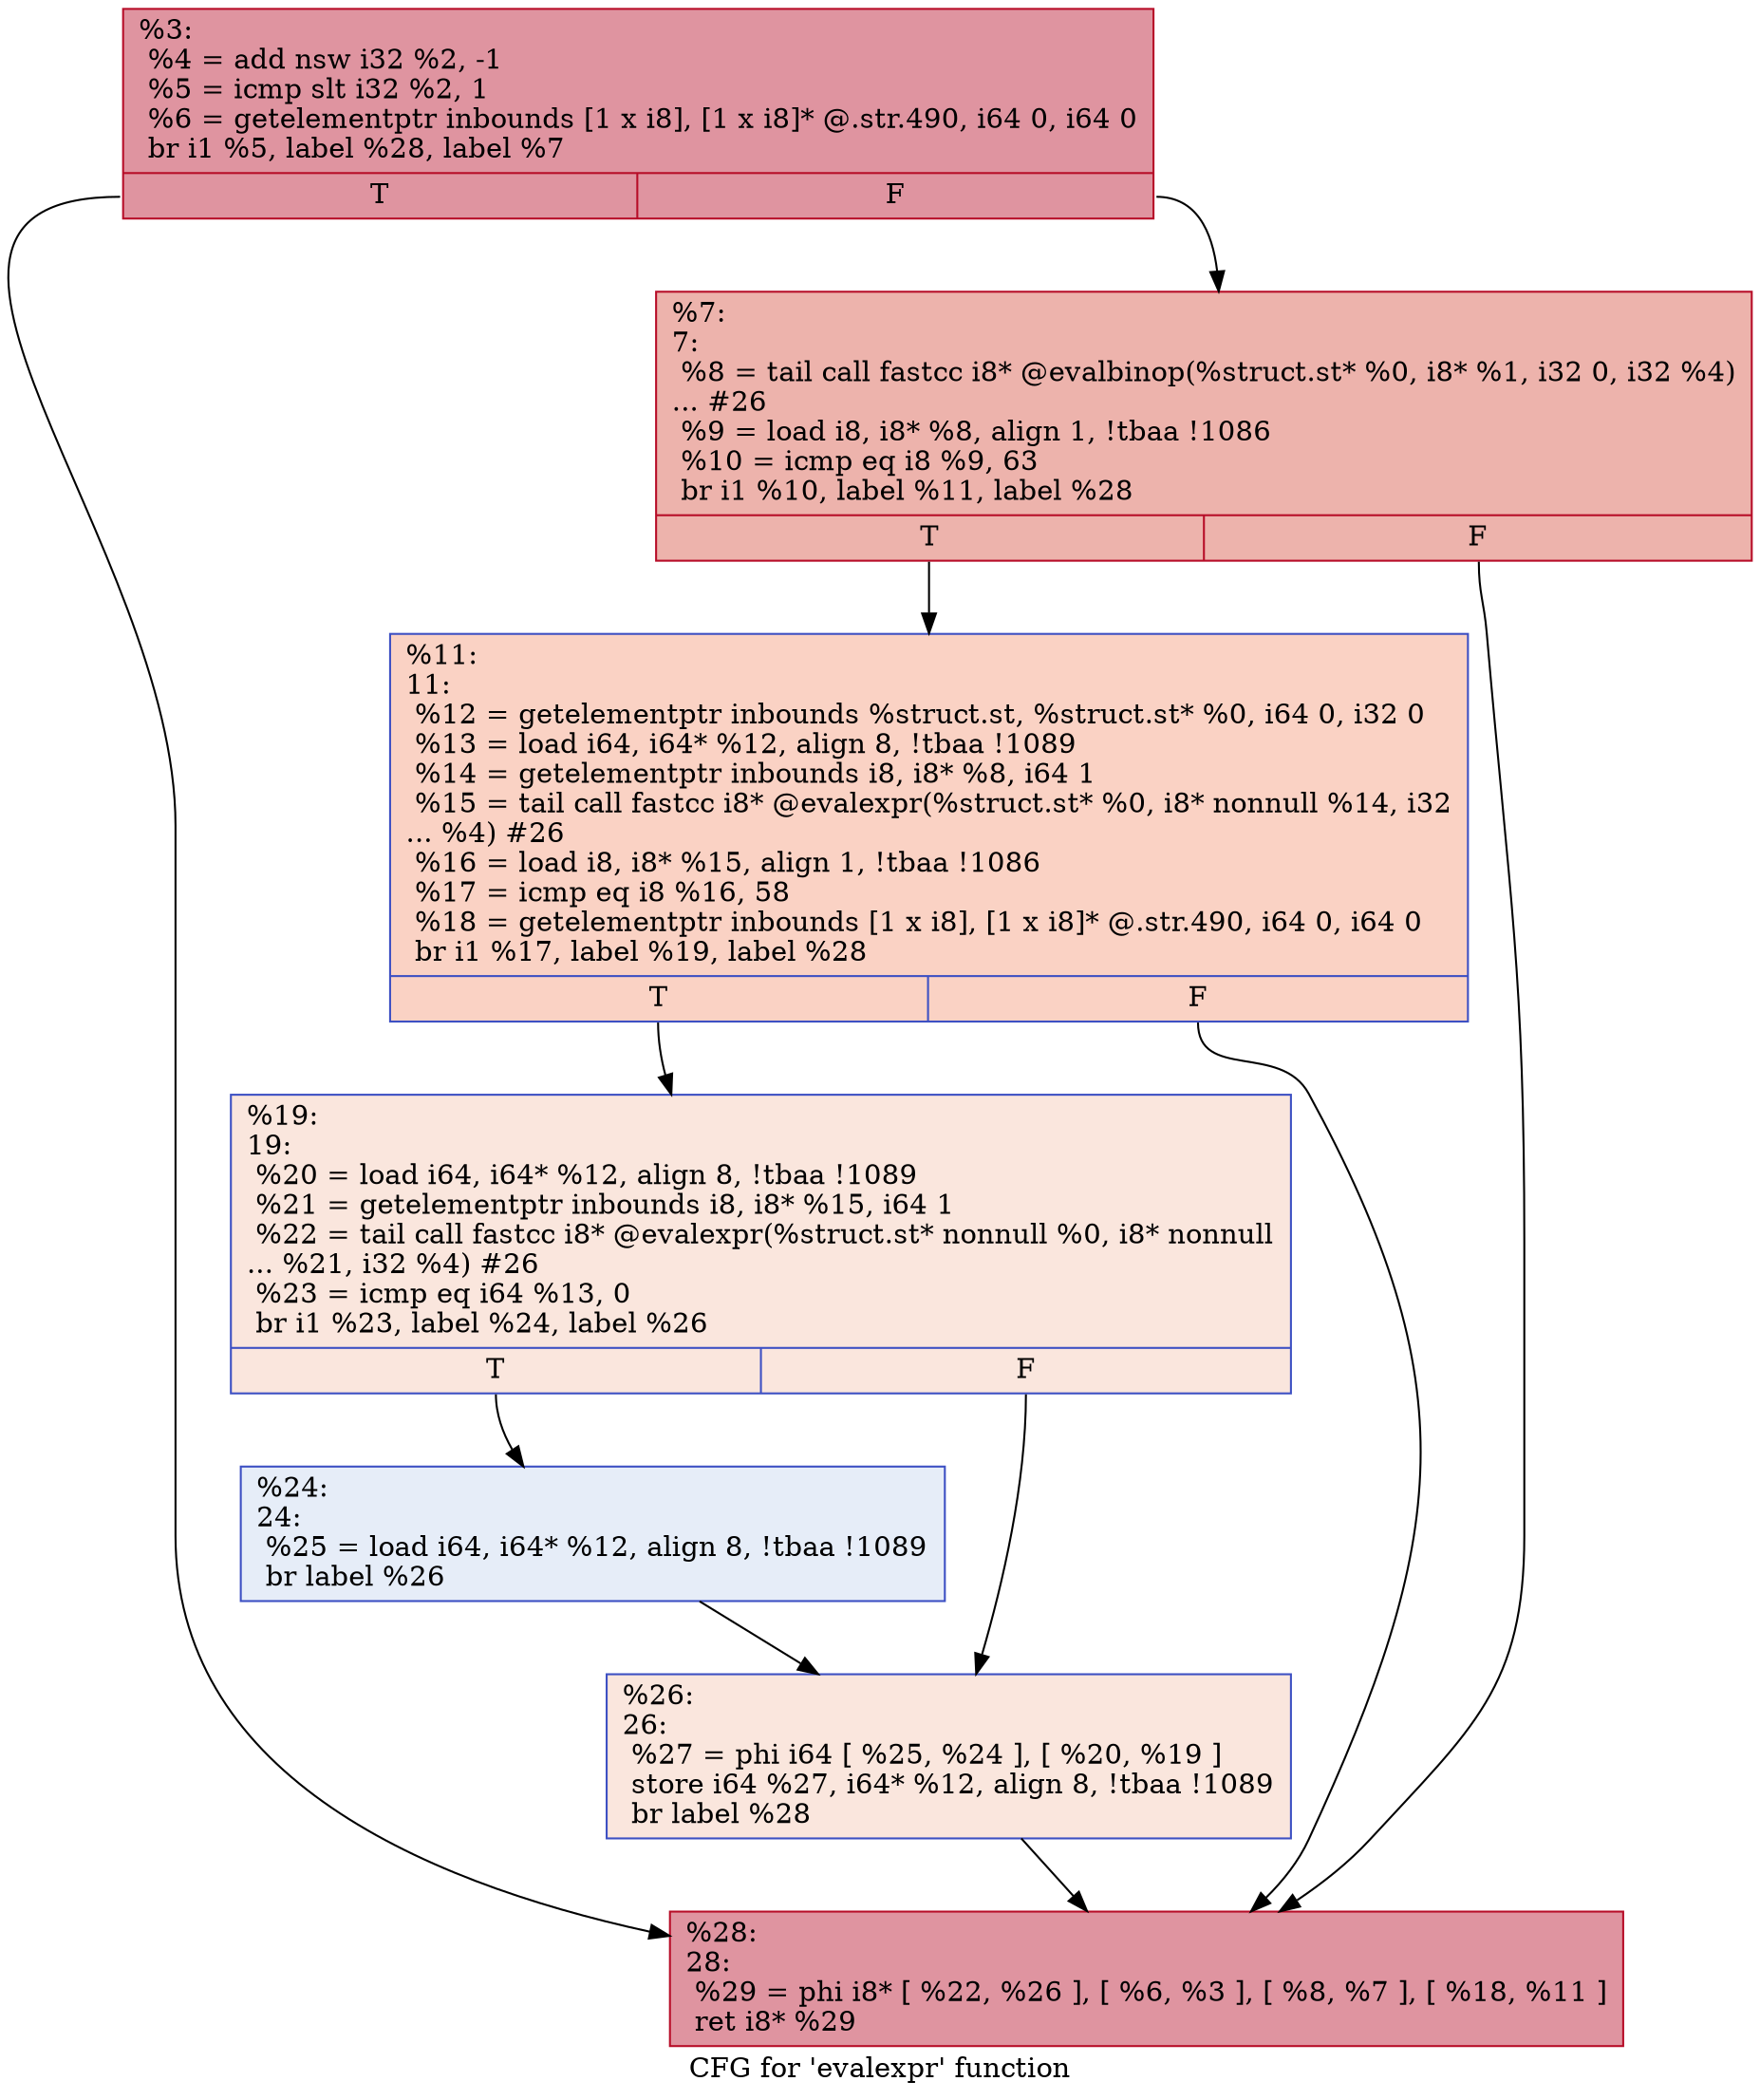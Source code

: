 digraph "CFG for 'evalexpr' function" {
	label="CFG for 'evalexpr' function";

	Node0x259c660 [shape=record,color="#b70d28ff", style=filled, fillcolor="#b70d2870",label="{%3:\l  %4 = add nsw i32 %2, -1\l  %5 = icmp slt i32 %2, 1\l  %6 = getelementptr inbounds [1 x i8], [1 x i8]* @.str.490, i64 0, i64 0\l  br i1 %5, label %28, label %7\l|{<s0>T|<s1>F}}"];
	Node0x259c660:s0 -> Node0x259d0e0;
	Node0x259c660:s1 -> Node0x259cf50;
	Node0x259cf50 [shape=record,color="#b70d28ff", style=filled, fillcolor="#d6524470",label="{%7:\l7:                                                \l  %8 = tail call fastcc i8* @evalbinop(%struct.st* %0, i8* %1, i32 0, i32 %4)\l... #26\l  %9 = load i8, i8* %8, align 1, !tbaa !1086\l  %10 = icmp eq i8 %9, 63\l  br i1 %10, label %11, label %28\l|{<s0>T|<s1>F}}"];
	Node0x259cf50:s0 -> Node0x259cfa0;
	Node0x259cf50:s1 -> Node0x259d0e0;
	Node0x259cfa0 [shape=record,color="#3d50c3ff", style=filled, fillcolor="#f4987a70",label="{%11:\l11:                                               \l  %12 = getelementptr inbounds %struct.st, %struct.st* %0, i64 0, i32 0\l  %13 = load i64, i64* %12, align 8, !tbaa !1089\l  %14 = getelementptr inbounds i8, i8* %8, i64 1\l  %15 = tail call fastcc i8* @evalexpr(%struct.st* %0, i8* nonnull %14, i32\l... %4) #26\l  %16 = load i8, i8* %15, align 1, !tbaa !1086\l  %17 = icmp eq i8 %16, 58\l  %18 = getelementptr inbounds [1 x i8], [1 x i8]* @.str.490, i64 0, i64 0\l  br i1 %17, label %19, label %28\l|{<s0>T|<s1>F}}"];
	Node0x259cfa0:s0 -> Node0x259cff0;
	Node0x259cfa0:s1 -> Node0x259d0e0;
	Node0x259cff0 [shape=record,color="#3d50c3ff", style=filled, fillcolor="#f3c7b170",label="{%19:\l19:                                               \l  %20 = load i64, i64* %12, align 8, !tbaa !1089\l  %21 = getelementptr inbounds i8, i8* %15, i64 1\l  %22 = tail call fastcc i8* @evalexpr(%struct.st* nonnull %0, i8* nonnull\l... %21, i32 %4) #26\l  %23 = icmp eq i64 %13, 0\l  br i1 %23, label %24, label %26\l|{<s0>T|<s1>F}}"];
	Node0x259cff0:s0 -> Node0x259d040;
	Node0x259cff0:s1 -> Node0x259d090;
	Node0x259d040 [shape=record,color="#3d50c3ff", style=filled, fillcolor="#c7d7f070",label="{%24:\l24:                                               \l  %25 = load i64, i64* %12, align 8, !tbaa !1089\l  br label %26\l}"];
	Node0x259d040 -> Node0x259d090;
	Node0x259d090 [shape=record,color="#3d50c3ff", style=filled, fillcolor="#f3c7b170",label="{%26:\l26:                                               \l  %27 = phi i64 [ %25, %24 ], [ %20, %19 ]\l  store i64 %27, i64* %12, align 8, !tbaa !1089\l  br label %28\l}"];
	Node0x259d090 -> Node0x259d0e0;
	Node0x259d0e0 [shape=record,color="#b70d28ff", style=filled, fillcolor="#b70d2870",label="{%28:\l28:                                               \l  %29 = phi i8* [ %22, %26 ], [ %6, %3 ], [ %8, %7 ], [ %18, %11 ]\l  ret i8* %29\l}"];
}
